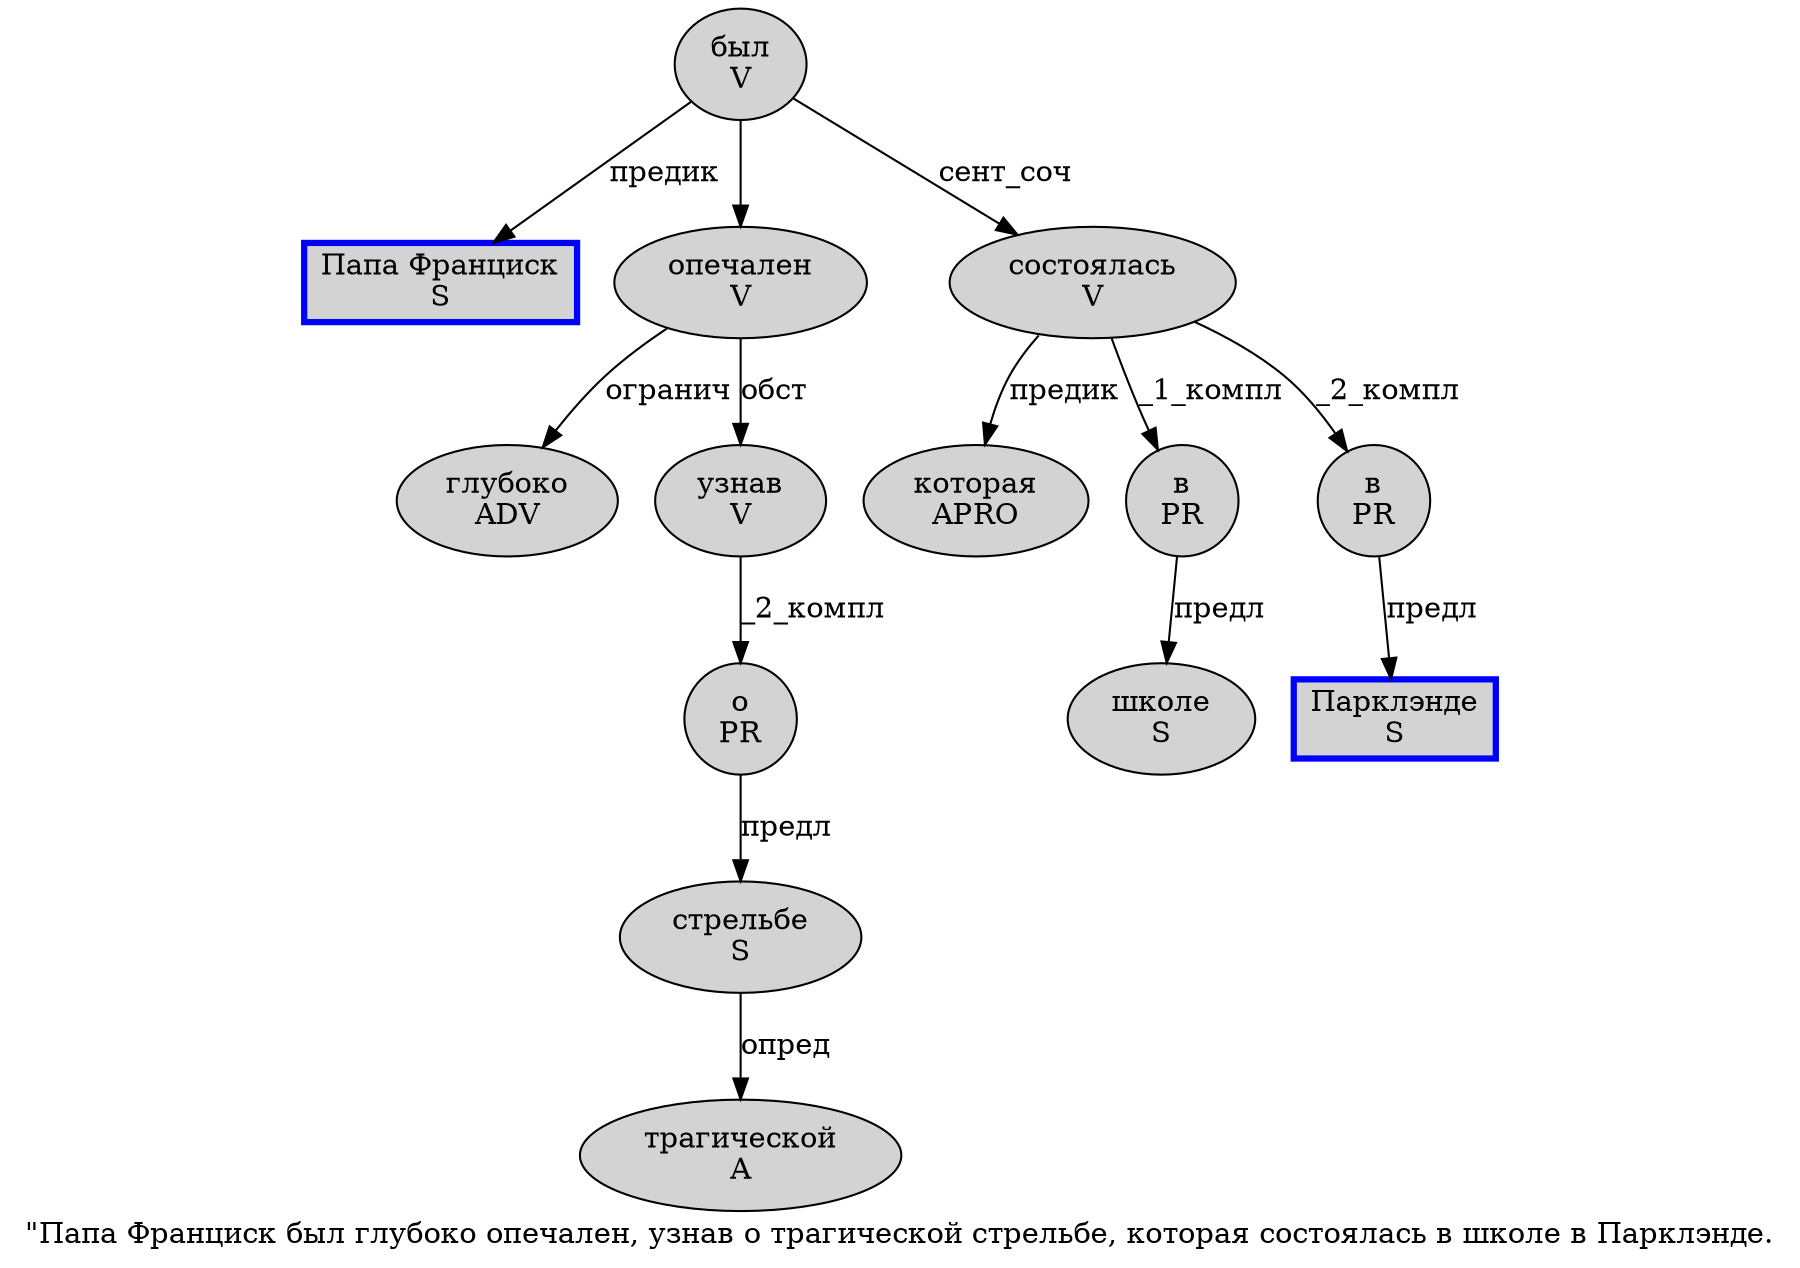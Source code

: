 digraph SENTENCE_1444 {
	graph [label="\"Папа Франциск был глубоко опечален, узнав о трагической стрельбе, которая состоялась в школе в Парклэнде."]
	node [style=filled]
		1 [label="Папа Франциск
S" color=blue fillcolor=lightgray penwidth=3 shape=box]
		2 [label="был
V" color="" fillcolor=lightgray penwidth=1 shape=ellipse]
		3 [label="глубоко
ADV" color="" fillcolor=lightgray penwidth=1 shape=ellipse]
		4 [label="опечален
V" color="" fillcolor=lightgray penwidth=1 shape=ellipse]
		6 [label="узнав
V" color="" fillcolor=lightgray penwidth=1 shape=ellipse]
		7 [label="о
PR" color="" fillcolor=lightgray penwidth=1 shape=ellipse]
		8 [label="трагической
A" color="" fillcolor=lightgray penwidth=1 shape=ellipse]
		9 [label="стрельбе
S" color="" fillcolor=lightgray penwidth=1 shape=ellipse]
		11 [label="которая
APRO" color="" fillcolor=lightgray penwidth=1 shape=ellipse]
		12 [label="состоялась
V" color="" fillcolor=lightgray penwidth=1 shape=ellipse]
		13 [label="в
PR" color="" fillcolor=lightgray penwidth=1 shape=ellipse]
		14 [label="школе
S" color="" fillcolor=lightgray penwidth=1 shape=ellipse]
		15 [label="в
PR" color="" fillcolor=lightgray penwidth=1 shape=ellipse]
		16 [label="Парклэнде
S" color=blue fillcolor=lightgray penwidth=3 shape=box]
			4 -> 3 [label="огранич"]
			4 -> 6 [label="обст"]
			12 -> 11 [label="предик"]
			12 -> 13 [label="_1_компл"]
			12 -> 15 [label="_2_компл"]
			13 -> 14 [label="предл"]
			6 -> 7 [label="_2_компл"]
			9 -> 8 [label="опред"]
			15 -> 16 [label="предл"]
			2 -> 1 [label="предик"]
			2 -> 4
			2 -> 12 [label="сент_соч"]
			7 -> 9 [label="предл"]
}